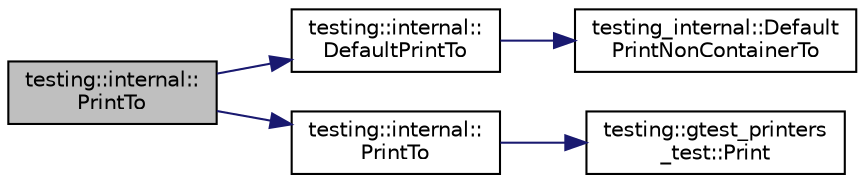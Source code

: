 digraph "testing::internal::PrintTo"
{
  edge [fontname="Helvetica",fontsize="10",labelfontname="Helvetica",labelfontsize="10"];
  node [fontname="Helvetica",fontsize="10",shape=record];
  rankdir="LR";
  Node2559 [label="testing::internal::\lPrintTo",height=0.2,width=0.4,color="black", fillcolor="grey75", style="filled", fontcolor="black"];
  Node2559 -> Node2560 [color="midnightblue",fontsize="10",style="solid",fontname="Helvetica"];
  Node2560 [label="testing::internal::\lDefaultPrintTo",height=0.2,width=0.4,color="black", fillcolor="white", style="filled",URL="$d0/da7/namespacetesting_1_1internal.html#a72b1a69d96be8ea6382539f5c4fcac6d"];
  Node2560 -> Node2561 [color="midnightblue",fontsize="10",style="solid",fontname="Helvetica"];
  Node2561 [label="testing_internal::Default\lPrintNonContainerTo",height=0.2,width=0.4,color="black", fillcolor="white", style="filled",URL="$db/daa/namespacetesting__internal.html#a3f49d3d0c996242f9d383c850097a656"];
  Node2559 -> Node2562 [color="midnightblue",fontsize="10",style="solid",fontname="Helvetica"];
  Node2562 [label="testing::internal::\lPrintTo",height=0.2,width=0.4,color="black", fillcolor="white", style="filled",URL="$d0/da7/namespacetesting_1_1internal.html#af2c33928facbf2edf7af564278724d98"];
  Node2562 -> Node2563 [color="midnightblue",fontsize="10",style="solid",fontname="Helvetica"];
  Node2563 [label="testing::gtest_printers\l_test::Print",height=0.2,width=0.4,color="black", fillcolor="white", style="filled",URL="$dd/d01/namespacetesting_1_1gtest__printers__test.html#ab1fefdb330a473343afa3cc6d46a65f6"];
}
